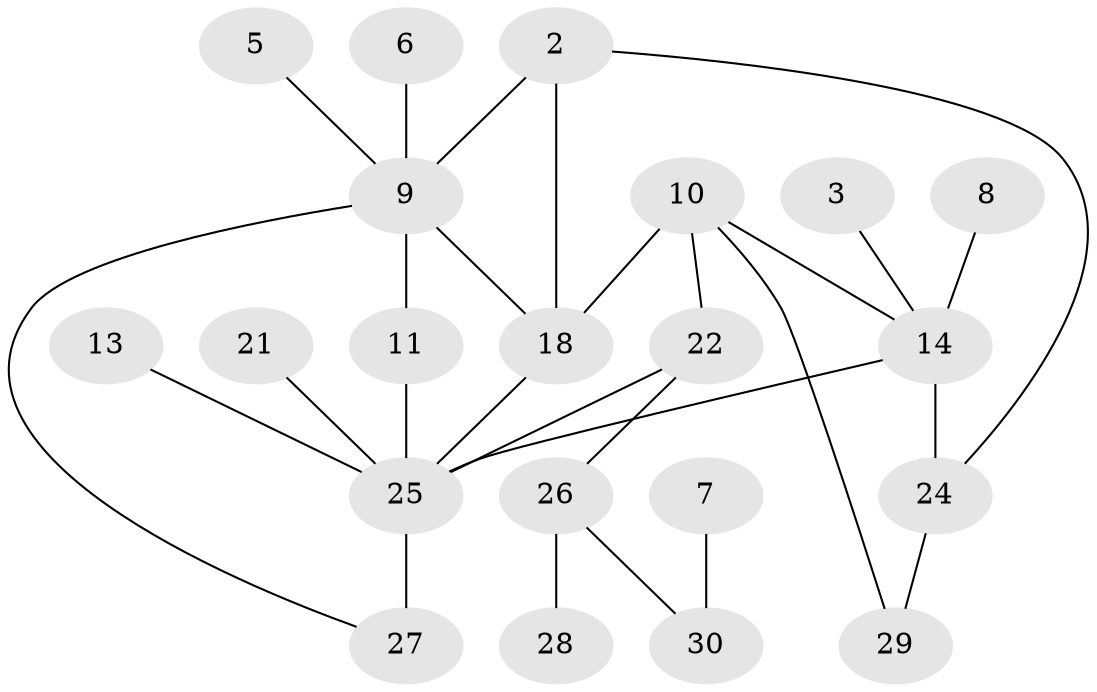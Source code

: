 // original degree distribution, {4: 0.06666666666666667, 1: 0.26666666666666666, 0: 0.11666666666666667, 3: 0.25, 6: 0.016666666666666666, 2: 0.26666666666666666, 5: 0.016666666666666666}
// Generated by graph-tools (version 1.1) at 2025/49/03/09/25 03:49:14]
// undirected, 21 vertices, 27 edges
graph export_dot {
graph [start="1"]
  node [color=gray90,style=filled];
  2;
  3;
  5;
  6;
  7;
  8;
  9;
  10;
  11;
  13;
  14;
  18;
  21;
  22;
  24;
  25;
  26;
  27;
  28;
  29;
  30;
  2 -- 9 [weight=1.0];
  2 -- 18 [weight=1.0];
  2 -- 24 [weight=1.0];
  3 -- 14 [weight=1.0];
  5 -- 9 [weight=1.0];
  6 -- 9 [weight=1.0];
  7 -- 30 [weight=1.0];
  8 -- 14 [weight=1.0];
  9 -- 11 [weight=1.0];
  9 -- 18 [weight=1.0];
  9 -- 27 [weight=1.0];
  10 -- 14 [weight=1.0];
  10 -- 18 [weight=1.0];
  10 -- 22 [weight=1.0];
  10 -- 29 [weight=1.0];
  11 -- 25 [weight=1.0];
  13 -- 25 [weight=1.0];
  14 -- 24 [weight=1.0];
  14 -- 25 [weight=1.0];
  18 -- 25 [weight=1.0];
  21 -- 25 [weight=1.0];
  22 -- 25 [weight=1.0];
  22 -- 26 [weight=1.0];
  24 -- 29 [weight=1.0];
  25 -- 27 [weight=2.0];
  26 -- 28 [weight=1.0];
  26 -- 30 [weight=1.0];
}
